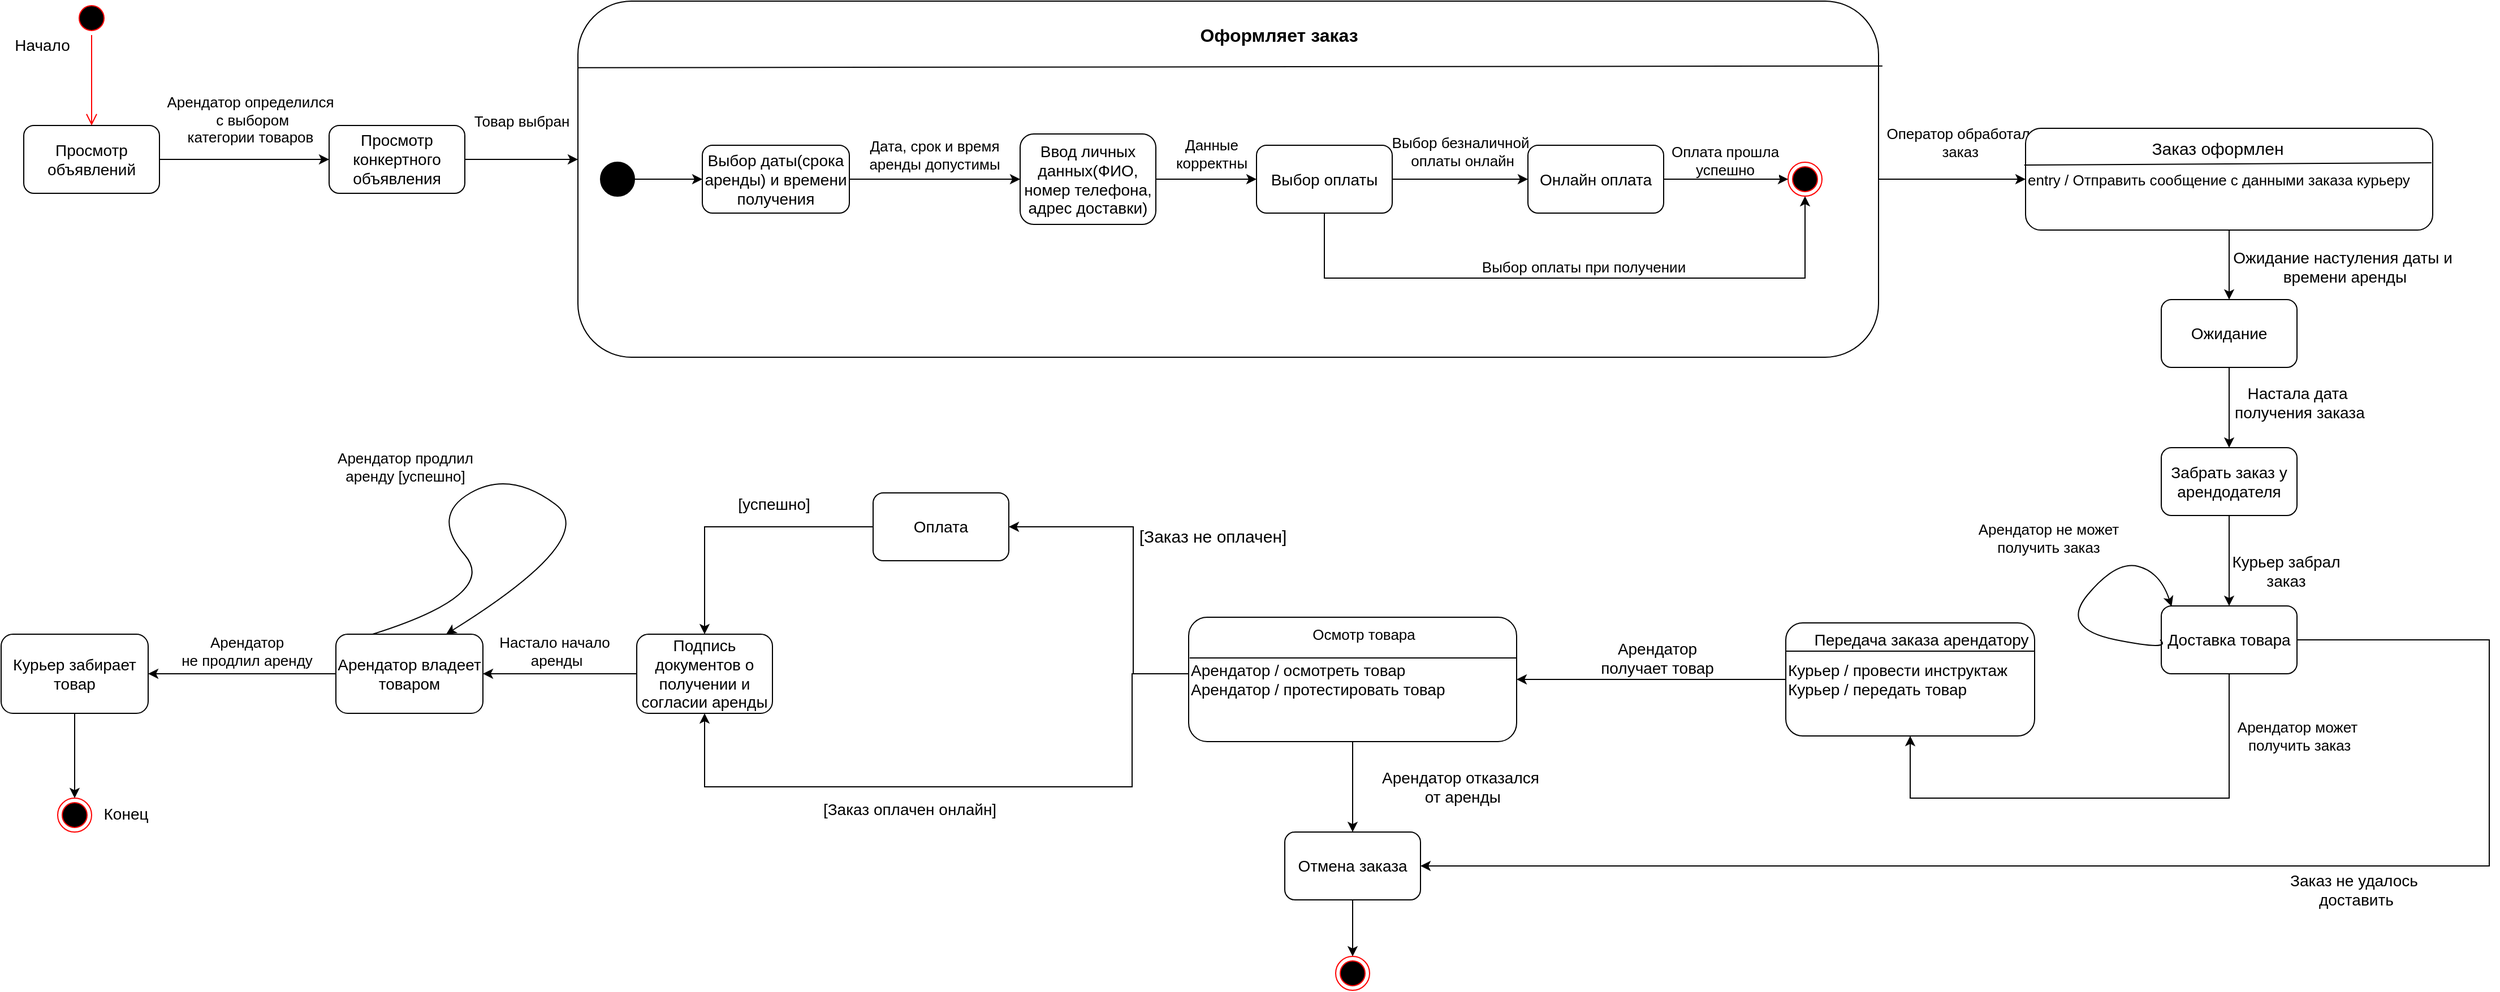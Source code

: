 <mxfile version="14.7.3" type="device"><diagram id="S5lI8ypr8yZuZLCn_UJg" name="Page-1"><mxGraphModel dx="2213" dy="1089" grid="1" gridSize="10" guides="1" tooltips="1" connect="1" arrows="1" fold="1" page="1" pageScale="1" pageWidth="827" pageHeight="1169" math="0" shadow="0"><root><mxCell id="0"/><mxCell id="1" parent="0"/><mxCell id="Zg61umcvqMYJEZmZICex-1" value="" style="ellipse;html=1;shape=startState;fillColor=#000000;strokeColor=#ff0000;" vertex="1" parent="1"><mxGeometry x="285" y="845" width="30" height="30" as="geometry"/></mxCell><mxCell id="Zg61umcvqMYJEZmZICex-2" value="" style="edgeStyle=orthogonalEdgeStyle;html=1;verticalAlign=bottom;endArrow=open;endSize=8;strokeColor=#ff0000;entryX=0.5;entryY=0;entryDx=0;entryDy=0;" edge="1" source="Zg61umcvqMYJEZmZICex-1" parent="1" target="Zg61umcvqMYJEZmZICex-4"><mxGeometry relative="1" as="geometry"><mxPoint x="270" y="985" as="targetPoint"/></mxGeometry></mxCell><mxCell id="Zg61umcvqMYJEZmZICex-36" value="Начало" style="edgeLabel;html=1;align=center;verticalAlign=middle;resizable=0;points=[];fontSize=14;" vertex="1" connectable="0" parent="Zg61umcvqMYJEZmZICex-2"><mxGeometry x="-0.138" y="1" relative="1" as="geometry"><mxPoint x="-45" y="-26" as="offset"/></mxGeometry></mxCell><mxCell id="Zg61umcvqMYJEZmZICex-6" value="&lt;font style=&quot;font-size: 13px&quot;&gt;Арендатор определился&lt;br&gt;&amp;nbsp;с выбором &lt;br&gt;категории товаров&lt;/font&gt;" style="edgeStyle=orthogonalEdgeStyle;rounded=0;orthogonalLoop=1;jettySize=auto;html=1;exitX=1;exitY=0.5;exitDx=0;exitDy=0;entryX=0;entryY=0.5;entryDx=0;entryDy=0;" edge="1" parent="1" source="Zg61umcvqMYJEZmZICex-4" target="Zg61umcvqMYJEZmZICex-5"><mxGeometry x="0.067" y="35" relative="1" as="geometry"><mxPoint as="offset"/></mxGeometry></mxCell><mxCell id="Zg61umcvqMYJEZmZICex-4" value="&lt;font style=&quot;font-size: 14px&quot;&gt;Просмотр объявлений&lt;/font&gt;" style="rounded=1;whiteSpace=wrap;html=1;" vertex="1" parent="1"><mxGeometry x="240" y="955" width="120" height="60" as="geometry"/></mxCell><mxCell id="Zg61umcvqMYJEZmZICex-8" value="&lt;font style=&quot;font-size: 13px&quot;&gt;Товар выбран&lt;/font&gt;" style="edgeStyle=orthogonalEdgeStyle;rounded=0;orthogonalLoop=1;jettySize=auto;html=1;exitX=1;exitY=0.5;exitDx=0;exitDy=0;" edge="1" parent="1" source="Zg61umcvqMYJEZmZICex-5"><mxGeometry y="35" relative="1" as="geometry"><mxPoint x="730" y="985" as="targetPoint"/><mxPoint as="offset"/></mxGeometry></mxCell><mxCell id="Zg61umcvqMYJEZmZICex-5" value="&lt;font style=&quot;font-size: 14px&quot;&gt;Просмотр конкертного объявления&lt;/font&gt;" style="rounded=1;whiteSpace=wrap;html=1;" vertex="1" parent="1"><mxGeometry x="510" y="955" width="120" height="60" as="geometry"/></mxCell><mxCell id="Zg61umcvqMYJEZmZICex-33" value="&lt;font style=&quot;font-size: 13px;&quot;&gt;Оператор обработал&lt;br style=&quot;font-size: 13px;&quot;&gt;&amp;nbsp;заказ&lt;/font&gt;" style="edgeStyle=orthogonalEdgeStyle;rounded=0;orthogonalLoop=1;jettySize=auto;html=1;exitX=1;exitY=0.5;exitDx=0;exitDy=0;entryX=0;entryY=0.5;entryDx=0;entryDy=0;fontSize=13;" edge="1" parent="1" source="Zg61umcvqMYJEZmZICex-9" target="Zg61umcvqMYJEZmZICex-26"><mxGeometry x="0.077" y="33" relative="1" as="geometry"><mxPoint as="offset"/></mxGeometry></mxCell><mxCell id="Zg61umcvqMYJEZmZICex-9" value="" style="rounded=1;whiteSpace=wrap;html=1;" vertex="1" parent="1"><mxGeometry x="730" y="845" width="1150" height="315" as="geometry"/></mxCell><mxCell id="Zg61umcvqMYJEZmZICex-11" value="" style="endArrow=none;html=1;exitX=0;exitY=0.187;exitDx=0;exitDy=0;exitPerimeter=0;entryX=1.003;entryY=0.182;entryDx=0;entryDy=0;entryPerimeter=0;" edge="1" parent="1" source="Zg61umcvqMYJEZmZICex-9" target="Zg61umcvqMYJEZmZICex-9"><mxGeometry width="50" height="50" relative="1" as="geometry"><mxPoint x="1120" y="940" as="sourcePoint"/><mxPoint x="1370" y="936" as="targetPoint"/><Array as="points"/></mxGeometry></mxCell><mxCell id="Zg61umcvqMYJEZmZICex-12" value="&lt;span style=&quot;font-size: 16px;&quot;&gt;&lt;b style=&quot;font-size: 16px;&quot;&gt;Оформляет заказ&lt;/b&gt;&lt;/span&gt;" style="text;html=1;strokeColor=none;fillColor=none;align=center;verticalAlign=middle;whiteSpace=wrap;rounded=0;fontSize=16;" vertex="1" parent="1"><mxGeometry x="1045" y="860" width="610" height="30" as="geometry"/></mxCell><mxCell id="Zg61umcvqMYJEZmZICex-18" style="edgeStyle=orthogonalEdgeStyle;rounded=0;orthogonalLoop=1;jettySize=auto;html=1;exitX=1;exitY=0.5;exitDx=0;exitDy=0;entryX=0;entryY=0.5;entryDx=0;entryDy=0;" edge="1" parent="1" source="Zg61umcvqMYJEZmZICex-13" target="Zg61umcvqMYJEZmZICex-14"><mxGeometry relative="1" as="geometry"/></mxCell><mxCell id="Zg61umcvqMYJEZmZICex-13" value="" style="ellipse;whiteSpace=wrap;html=1;aspect=fixed;fillColor=#000000;" vertex="1" parent="1"><mxGeometry x="750" y="987.5" width="30" height="30" as="geometry"/></mxCell><mxCell id="Zg61umcvqMYJEZmZICex-19" value="&lt;font style=&quot;font-size: 13px&quot;&gt;Дата, срок и время &lt;br&gt;аренды допустимы&lt;/font&gt;" style="edgeStyle=orthogonalEdgeStyle;rounded=0;orthogonalLoop=1;jettySize=auto;html=1;exitX=1;exitY=0.5;exitDx=0;exitDy=0;entryX=0;entryY=0.5;entryDx=0;entryDy=0;" edge="1" parent="1" source="Zg61umcvqMYJEZmZICex-14" target="Zg61umcvqMYJEZmZICex-15"><mxGeometry x="-0.008" y="22" relative="1" as="geometry"><mxPoint as="offset"/></mxGeometry></mxCell><mxCell id="Zg61umcvqMYJEZmZICex-14" value="&lt;font style=&quot;font-size: 14px&quot;&gt;Выбор даты(срока аренды) и времени получения&lt;/font&gt;" style="rounded=1;whiteSpace=wrap;html=1;" vertex="1" parent="1"><mxGeometry x="840" y="972.5" width="130" height="60" as="geometry"/></mxCell><mxCell id="Zg61umcvqMYJEZmZICex-20" value="&lt;font style=&quot;font-size: 13px&quot;&gt;Данные &lt;br&gt;корректны&lt;/font&gt;" style="edgeStyle=orthogonalEdgeStyle;rounded=0;orthogonalLoop=1;jettySize=auto;html=1;exitX=1;exitY=0.5;exitDx=0;exitDy=0;entryX=0;entryY=0.5;entryDx=0;entryDy=0;" edge="1" parent="1" source="Zg61umcvqMYJEZmZICex-15" target="Zg61umcvqMYJEZmZICex-16"><mxGeometry x="0.101" y="23" relative="1" as="geometry"><mxPoint as="offset"/></mxGeometry></mxCell><mxCell id="Zg61umcvqMYJEZmZICex-15" value="&lt;font style=&quot;font-size: 14px&quot;&gt;Ввод личных данных(ФИО, номер телефона, адрес доставки)&lt;/font&gt;" style="rounded=1;whiteSpace=wrap;html=1;" vertex="1" parent="1"><mxGeometry x="1121" y="962.5" width="120" height="80" as="geometry"/></mxCell><mxCell id="Zg61umcvqMYJEZmZICex-28" value="&lt;font style=&quot;font-size: 13px&quot;&gt;Выбор безналичной&lt;br&gt;&amp;nbsp;оплаты онлайн&lt;/font&gt;" style="edgeStyle=orthogonalEdgeStyle;rounded=0;orthogonalLoop=1;jettySize=auto;html=1;exitX=1;exitY=0.5;exitDx=0;exitDy=0;entryX=0;entryY=0.5;entryDx=0;entryDy=0;" edge="1" parent="1" source="Zg61umcvqMYJEZmZICex-16" target="Zg61umcvqMYJEZmZICex-27"><mxGeometry y="25" relative="1" as="geometry"><mxPoint as="offset"/></mxGeometry></mxCell><mxCell id="Zg61umcvqMYJEZmZICex-31" style="edgeStyle=orthogonalEdgeStyle;rounded=0;orthogonalLoop=1;jettySize=auto;html=1;entryX=0.5;entryY=1;entryDx=0;entryDy=0;" edge="1" parent="1" target="Zg61umcvqMYJEZmZICex-17"><mxGeometry relative="1" as="geometry"><mxPoint x="1390" y="1033" as="sourcePoint"/><Array as="points"><mxPoint x="1390" y="1090"/><mxPoint x="1815" y="1090"/></Array></mxGeometry></mxCell><mxCell id="Zg61umcvqMYJEZmZICex-32" value="&lt;font style=&quot;font-size: 13px&quot;&gt;Выбор оплаты при получении&lt;/font&gt;" style="edgeLabel;html=1;align=center;verticalAlign=middle;resizable=0;points=[];" vertex="1" connectable="0" parent="Zg61umcvqMYJEZmZICex-31"><mxGeometry x="-0.284" y="-1" relative="1" as="geometry"><mxPoint x="87" y="-11" as="offset"/></mxGeometry></mxCell><mxCell id="Zg61umcvqMYJEZmZICex-16" value="&lt;font style=&quot;font-size: 14px&quot;&gt;Выбор оплаты&lt;/font&gt;" style="rounded=1;whiteSpace=wrap;html=1;" vertex="1" parent="1"><mxGeometry x="1330" y="972.5" width="120" height="60" as="geometry"/></mxCell><mxCell id="Zg61umcvqMYJEZmZICex-17" value="" style="ellipse;html=1;shape=endState;fillColor=#000000;strokeColor=#ff0000;" vertex="1" parent="1"><mxGeometry x="1800" y="987.5" width="30" height="30" as="geometry"/></mxCell><mxCell id="Zg61umcvqMYJEZmZICex-38" value="Настала дата&lt;br style=&quot;font-size: 14px;&quot;&gt;&amp;nbsp;получения заказа" style="edgeStyle=orthogonalEdgeStyle;rounded=0;orthogonalLoop=1;jettySize=auto;html=1;exitX=0.5;exitY=1;exitDx=0;exitDy=0;entryX=0.5;entryY=0;entryDx=0;entryDy=0;fontSize=14;" edge="1" parent="1" source="Zg61umcvqMYJEZmZICex-75" target="Zg61umcvqMYJEZmZICex-53"><mxGeometry x="-0.127" y="60" relative="1" as="geometry"><mxPoint x="2260" y="1162.5" as="targetPoint"/><mxPoint as="offset"/></mxGeometry></mxCell><mxCell id="Zg61umcvqMYJEZmZICex-76" value="Ожидание настуления даты и&lt;br style=&quot;font-size: 14px;&quot;&gt;&amp;nbsp;времени аренды" style="edgeStyle=orthogonalEdgeStyle;rounded=0;orthogonalLoop=1;jettySize=auto;html=1;exitX=0.5;exitY=1;exitDx=0;exitDy=0;entryX=0.5;entryY=0;entryDx=0;entryDy=0;fontSize=14;" edge="1" parent="1" source="Zg61umcvqMYJEZmZICex-26" target="Zg61umcvqMYJEZmZICex-75"><mxGeometry x="0.057" y="100" relative="1" as="geometry"><mxPoint as="offset"/></mxGeometry></mxCell><mxCell id="Zg61umcvqMYJEZmZICex-26" value="entry / Отправить сообщение с данными заказа курьеру&lt;br style=&quot;font-size: 13px;&quot;&gt;" style="rounded=1;whiteSpace=wrap;html=1;align=left;fontSize=13;" vertex="1" parent="1"><mxGeometry x="2010" y="957.5" width="360" height="90" as="geometry"/></mxCell><mxCell id="Zg61umcvqMYJEZmZICex-29" style="edgeStyle=orthogonalEdgeStyle;rounded=0;orthogonalLoop=1;jettySize=auto;html=1;exitX=1;exitY=0.5;exitDx=0;exitDy=0;entryX=0;entryY=0.5;entryDx=0;entryDy=0;" edge="1" parent="1" source="Zg61umcvqMYJEZmZICex-27" target="Zg61umcvqMYJEZmZICex-17"><mxGeometry relative="1" as="geometry"/></mxCell><mxCell id="Zg61umcvqMYJEZmZICex-35" value="&lt;font style=&quot;font-size: 13px&quot;&gt;Оплата прошла &lt;br&gt;успешно&lt;/font&gt;" style="edgeLabel;html=1;align=center;verticalAlign=middle;resizable=0;points=[];" vertex="1" connectable="0" parent="Zg61umcvqMYJEZmZICex-29"><mxGeometry x="-0.28" y="-1" relative="1" as="geometry"><mxPoint x="14" y="-18" as="offset"/></mxGeometry></mxCell><mxCell id="Zg61umcvqMYJEZmZICex-27" value="&lt;font style=&quot;font-size: 14px&quot;&gt;Онлайн оплата&lt;/font&gt;" style="rounded=1;whiteSpace=wrap;html=1;" vertex="1" parent="1"><mxGeometry x="1570" y="972.5" width="120" height="60" as="geometry"/></mxCell><mxCell id="Zg61umcvqMYJEZmZICex-49" value="Курьер забрал &lt;br style=&quot;font-size: 14px;&quot;&gt;заказ" style="edgeStyle=orthogonalEdgeStyle;rounded=0;orthogonalLoop=1;jettySize=auto;html=1;exitX=0.5;exitY=1;exitDx=0;exitDy=0;entryX=0.5;entryY=0;entryDx=0;entryDy=0;fontSize=14;" edge="1" parent="1" source="Zg61umcvqMYJEZmZICex-53" target="Zg61umcvqMYJEZmZICex-39"><mxGeometry x="0.208" y="50" relative="1" as="geometry"><mxPoint x="2260" y="1250" as="sourcePoint"/><mxPoint x="2270" y="1460" as="targetPoint"/><mxPoint as="offset"/></mxGeometry></mxCell><mxCell id="Zg61umcvqMYJEZmZICex-52" value="Арендатор может&lt;br style=&quot;font-size: 13px;&quot;&gt;&amp;nbsp;получить заказ" style="edgeStyle=orthogonalEdgeStyle;rounded=0;orthogonalLoop=1;jettySize=auto;html=1;exitX=0.5;exitY=1;exitDx=0;exitDy=0;entryX=0.5;entryY=1;entryDx=0;entryDy=0;fontSize=13;" edge="1" parent="1" source="Zg61umcvqMYJEZmZICex-39" target="Zg61umcvqMYJEZmZICex-51"><mxGeometry x="-0.754" y="60" relative="1" as="geometry"><mxPoint x="2290" y="1510" as="targetPoint"/><Array as="points"><mxPoint x="2190" y="1550"/><mxPoint x="1908" y="1550"/></Array><mxPoint as="offset"/></mxGeometry></mxCell><mxCell id="Zg61umcvqMYJEZmZICex-116" style="edgeStyle=orthogonalEdgeStyle;rounded=0;orthogonalLoop=1;jettySize=auto;html=1;exitX=1;exitY=0.5;exitDx=0;exitDy=0;entryX=1;entryY=0.5;entryDx=0;entryDy=0;" edge="1" parent="1" source="Zg61umcvqMYJEZmZICex-39" target="Zg61umcvqMYJEZmZICex-77"><mxGeometry relative="1" as="geometry"><Array as="points"><mxPoint x="2420" y="1410"/><mxPoint x="2420" y="1610"/></Array></mxGeometry></mxCell><mxCell id="Zg61umcvqMYJEZmZICex-117" value="Заказ не удалось&lt;br style=&quot;font-size: 14px;&quot;&gt;&amp;nbsp;доставить" style="edgeLabel;html=1;align=center;verticalAlign=middle;resizable=0;points=[];fontSize=14;" vertex="1" connectable="0" parent="Zg61umcvqMYJEZmZICex-116"><mxGeometry x="-0.468" y="3" relative="1" as="geometry"><mxPoint x="-123" y="41" as="offset"/></mxGeometry></mxCell><mxCell id="Zg61umcvqMYJEZmZICex-39" value="Доставка товара" style="rounded=1;whiteSpace=wrap;html=1;fontSize=14;" vertex="1" parent="1"><mxGeometry x="2130" y="1380" width="120" height="60" as="geometry"/></mxCell><mxCell id="Zg61umcvqMYJEZmZICex-42" value="&lt;font style=&quot;font-size: 15px;&quot;&gt;Заказ оформлен&lt;/font&gt;" style="text;html=1;strokeColor=none;fillColor=none;align=center;verticalAlign=middle;whiteSpace=wrap;rounded=0;fontSize=15;" vertex="1" parent="1"><mxGeometry x="2010" y="955" width="340" height="40" as="geometry"/></mxCell><mxCell id="Zg61umcvqMYJEZmZICex-46" style="edgeStyle=orthogonalEdgeStyle;rounded=0;orthogonalLoop=1;jettySize=auto;html=1;exitX=0.5;exitY=1;exitDx=0;exitDy=0;" edge="1" parent="1" source="Zg61umcvqMYJEZmZICex-26" target="Zg61umcvqMYJEZmZICex-26"><mxGeometry relative="1" as="geometry"/></mxCell><mxCell id="Zg61umcvqMYJEZmZICex-48" value="" style="endArrow=none;html=1;exitX=-0.003;exitY=0.361;exitDx=0;exitDy=0;exitPerimeter=0;entryX=0.997;entryY=0.339;entryDx=0;entryDy=0;entryPerimeter=0;" edge="1" parent="1" source="Zg61umcvqMYJEZmZICex-26" target="Zg61umcvqMYJEZmZICex-26"><mxGeometry width="50" height="50" relative="1" as="geometry"><mxPoint x="2180" y="990" as="sourcePoint"/><mxPoint x="2230" y="940" as="targetPoint"/></mxGeometry></mxCell><mxCell id="Zg61umcvqMYJEZmZICex-64" style="edgeStyle=orthogonalEdgeStyle;rounded=0;orthogonalLoop=1;jettySize=auto;html=1;exitX=0;exitY=0.5;exitDx=0;exitDy=0;entryX=1;entryY=0.5;entryDx=0;entryDy=0;" edge="1" parent="1" source="Zg61umcvqMYJEZmZICex-51" target="Zg61umcvqMYJEZmZICex-55"><mxGeometry relative="1" as="geometry"/></mxCell><mxCell id="Zg61umcvqMYJEZmZICex-65" value="Арендатор &lt;br style=&quot;font-size: 14px;&quot;&gt;получает товар" style="edgeLabel;html=1;align=center;verticalAlign=middle;resizable=0;points=[];fontSize=14;" vertex="1" connectable="0" parent="Zg61umcvqMYJEZmZICex-64"><mxGeometry x="-0.194" y="-1" relative="1" as="geometry"><mxPoint x="-18" y="-18" as="offset"/></mxGeometry></mxCell><mxCell id="Zg61umcvqMYJEZmZICex-51" value="&lt;span style=&quot;font-size: 14px;&quot;&gt;Курьер / провести инструктаж&lt;br style=&quot;font-size: 14px;&quot;&gt;&lt;/span&gt;Курьер / передать товар" style="rounded=1;whiteSpace=wrap;html=1;align=left;fontSize=14;" vertex="1" parent="1"><mxGeometry x="1798" y="1395" width="220" height="100" as="geometry"/></mxCell><mxCell id="Zg61umcvqMYJEZmZICex-53" value="Забрать заказ у арендодателя" style="rounded=1;whiteSpace=wrap;html=1;fontSize=14;" vertex="1" parent="1"><mxGeometry x="2130" y="1240" width="120" height="60" as="geometry"/></mxCell><mxCell id="Zg61umcvqMYJEZmZICex-69" value="[успешно]" style="edgeStyle=orthogonalEdgeStyle;rounded=0;orthogonalLoop=1;jettySize=auto;html=1;entryX=0.5;entryY=0;entryDx=0;entryDy=0;exitX=0;exitY=0.5;exitDx=0;exitDy=0;fontSize=14;" edge="1" parent="1" source="Zg61umcvqMYJEZmZICex-97" target="Zg61umcvqMYJEZmZICex-68"><mxGeometry x="-0.28" y="-20" relative="1" as="geometry"><mxPoint x="1450" y="1440" as="sourcePoint"/><mxPoint as="offset"/></mxGeometry></mxCell><mxCell id="Zg61umcvqMYJEZmZICex-78" value="Арендатор отказался&lt;br style=&quot;font-size: 14px;&quot;&gt;&amp;nbsp;от аренды" style="edgeStyle=orthogonalEdgeStyle;rounded=0;orthogonalLoop=1;jettySize=auto;html=1;exitX=0.5;exitY=1;exitDx=0;exitDy=0;entryX=0.5;entryY=0;entryDx=0;entryDy=0;fontSize=14;" edge="1" parent="1" source="Zg61umcvqMYJEZmZICex-55" target="Zg61umcvqMYJEZmZICex-77"><mxGeometry y="95" relative="1" as="geometry"><mxPoint as="offset"/></mxGeometry></mxCell><mxCell id="Zg61umcvqMYJEZmZICex-98" value="&lt;font face=&quot;helvetica&quot; style=&quot;font-size: 15px;&quot;&gt;[Заказ не оплачен]&lt;/font&gt;" style="edgeStyle=orthogonalEdgeStyle;rounded=0;orthogonalLoop=1;jettySize=auto;html=1;exitX=0;exitY=0.5;exitDx=0;exitDy=0;entryX=1;entryY=0.5;entryDx=0;entryDy=0;fontSize=15;" edge="1" parent="1" source="Zg61umcvqMYJEZmZICex-55" target="Zg61umcvqMYJEZmZICex-97"><mxGeometry x="0.2" y="-70" relative="1" as="geometry"><Array as="points"><mxPoint x="1270" y="1440"/><mxPoint x="1221" y="1440"/><mxPoint x="1221" y="1310"/></Array><mxPoint as="offset"/></mxGeometry></mxCell><mxCell id="Zg61umcvqMYJEZmZICex-103" style="edgeStyle=orthogonalEdgeStyle;rounded=0;orthogonalLoop=1;jettySize=auto;html=1;exitX=0;exitY=0.5;exitDx=0;exitDy=0;entryX=0.5;entryY=1;entryDx=0;entryDy=0;" edge="1" parent="1" source="Zg61umcvqMYJEZmZICex-55" target="Zg61umcvqMYJEZmZICex-68"><mxGeometry relative="1" as="geometry"><Array as="points"><mxPoint x="1220" y="1440"/><mxPoint x="1220" y="1540"/><mxPoint x="842" y="1540"/></Array></mxGeometry></mxCell><mxCell id="Zg61umcvqMYJEZmZICex-104" value="[Заказ оплачен онлайн]" style="edgeLabel;html=1;align=center;verticalAlign=middle;resizable=0;points=[];fontSize=14;" vertex="1" connectable="0" parent="Zg61umcvqMYJEZmZICex-103"><mxGeometry x="-0.081" y="-1" relative="1" as="geometry"><mxPoint x="-77" y="21" as="offset"/></mxGeometry></mxCell><mxCell id="Zg61umcvqMYJEZmZICex-55" value="&lt;p style=&quot;line-height: 120%; font-size: 14px;&quot;&gt;Арендатор / осмотреть товар&lt;br style=&quot;font-size: 14px;&quot;&gt;Арендатор&amp;nbsp;&lt;span style=&quot;font-size: 14px;&quot;&gt;/ протестировать товар&lt;/span&gt;&lt;/p&gt;" style="rounded=1;whiteSpace=wrap;html=1;align=left;fontSize=14;" vertex="1" parent="1"><mxGeometry x="1270" y="1390" width="290" height="110" as="geometry"/></mxCell><mxCell id="Zg61umcvqMYJEZmZICex-58" value="&lt;font style=&quot;font-size: 13px;&quot;&gt;Осмотр товара&lt;/font&gt;" style="text;html=1;strokeColor=none;fillColor=none;align=center;verticalAlign=middle;whiteSpace=wrap;rounded=0;fontSize=13;" vertex="1" parent="1"><mxGeometry x="1290" y="1390" width="270" height="30" as="geometry"/></mxCell><mxCell id="Zg61umcvqMYJEZmZICex-60" value="" style="endArrow=none;html=1;exitX=0.003;exitY=0.327;exitDx=0;exitDy=0;exitPerimeter=0;entryX=1;entryY=0.327;entryDx=0;entryDy=0;entryPerimeter=0;" edge="1" parent="1" source="Zg61umcvqMYJEZmZICex-55" target="Zg61umcvqMYJEZmZICex-55"><mxGeometry width="50" height="50" relative="1" as="geometry"><mxPoint x="1890" y="1420" as="sourcePoint"/><mxPoint x="1940" y="1370" as="targetPoint"/></mxGeometry></mxCell><mxCell id="Zg61umcvqMYJEZmZICex-67" value="Арендатор не может&lt;br style=&quot;font-size: 13px;&quot;&gt;получить заказ" style="curved=1;endArrow=classic;html=1;fontSize=13;entryX=0.076;entryY=0.008;entryDx=0;entryDy=0;entryPerimeter=0;" edge="1" parent="1" target="Zg61umcvqMYJEZmZICex-39"><mxGeometry x="0.286" y="59" width="50" height="50" relative="1" as="geometry"><mxPoint x="2129" y="1410" as="sourcePoint"/><mxPoint x="2140" y="1389" as="targetPoint"/><Array as="points"><mxPoint x="2140" y="1420"/><mxPoint x="2040" y="1400"/><mxPoint x="2090" y="1340"/><mxPoint x="2129" y="1350"/></Array><mxPoint as="offset"/></mxGeometry></mxCell><mxCell id="Zg61umcvqMYJEZmZICex-85" value="Настало начало&lt;br style=&quot;font-size: 13px;&quot;&gt;&amp;nbsp;аренды" style="edgeStyle=orthogonalEdgeStyle;rounded=0;orthogonalLoop=1;jettySize=auto;html=1;exitX=0;exitY=0.5;exitDx=0;exitDy=0;entryX=1;entryY=0.5;entryDx=0;entryDy=0;fontSize=13;" edge="1" parent="1" source="Zg61umcvqMYJEZmZICex-68" target="Zg61umcvqMYJEZmZICex-84"><mxGeometry x="0.072" y="-20" relative="1" as="geometry"><mxPoint as="offset"/></mxGeometry></mxCell><mxCell id="Zg61umcvqMYJEZmZICex-68" value="Подпись документов о получении и согласии аренды" style="rounded=1;whiteSpace=wrap;html=1;fontSize=14;" vertex="1" parent="1"><mxGeometry x="782" y="1405" width="120" height="70" as="geometry"/></mxCell><mxCell id="Zg61umcvqMYJEZmZICex-75" value="Ожидание" style="rounded=1;whiteSpace=wrap;html=1;fontSize=14;" vertex="1" parent="1"><mxGeometry x="2130" y="1109" width="120" height="60" as="geometry"/></mxCell><mxCell id="Zg61umcvqMYJEZmZICex-80" style="edgeStyle=orthogonalEdgeStyle;rounded=0;orthogonalLoop=1;jettySize=auto;html=1;exitX=0.5;exitY=1;exitDx=0;exitDy=0;entryX=0.5;entryY=0;entryDx=0;entryDy=0;" edge="1" parent="1" source="Zg61umcvqMYJEZmZICex-77" target="Zg61umcvqMYJEZmZICex-79"><mxGeometry relative="1" as="geometry"/></mxCell><mxCell id="Zg61umcvqMYJEZmZICex-77" value="Отмена заказа" style="rounded=1;whiteSpace=wrap;html=1;fontSize=14;" vertex="1" parent="1"><mxGeometry x="1355" y="1580" width="120" height="60" as="geometry"/></mxCell><mxCell id="Zg61umcvqMYJEZmZICex-79" value="" style="ellipse;html=1;shape=endState;fillColor=#000000;strokeColor=#ff0000;" vertex="1" parent="1"><mxGeometry x="1400" y="1690" width="30" height="30" as="geometry"/></mxCell><mxCell id="Zg61umcvqMYJEZmZICex-81" value="Передача заказа арендатору" style="text;html=1;strokeColor=none;fillColor=none;align=center;verticalAlign=middle;whiteSpace=wrap;rounded=0;fontSize=14;" vertex="1" parent="1"><mxGeometry x="1818" y="1400" width="200" height="20" as="geometry"/></mxCell><mxCell id="Zg61umcvqMYJEZmZICex-82" value="" style="endArrow=none;html=1;entryX=1;entryY=0.25;entryDx=0;entryDy=0;exitX=0;exitY=0.25;exitDx=0;exitDy=0;" edge="1" parent="1" source="Zg61umcvqMYJEZmZICex-51" target="Zg61umcvqMYJEZmZICex-51"><mxGeometry width="50" height="50" relative="1" as="geometry"><mxPoint x="1910" y="1640" as="sourcePoint"/><mxPoint x="1960" y="1590" as="targetPoint"/></mxGeometry></mxCell><mxCell id="Zg61umcvqMYJEZmZICex-84" value="Арендатор владеет товаром" style="rounded=1;whiteSpace=wrap;html=1;fontSize=14;" vertex="1" parent="1"><mxGeometry x="516" y="1405" width="130" height="70" as="geometry"/></mxCell><mxCell id="Zg61umcvqMYJEZmZICex-94" style="edgeStyle=orthogonalEdgeStyle;rounded=0;orthogonalLoop=1;jettySize=auto;html=1;exitX=0;exitY=0.5;exitDx=0;exitDy=0;entryX=1;entryY=0.5;entryDx=0;entryDy=0;" edge="1" parent="1" source="Zg61umcvqMYJEZmZICex-84" target="Zg61umcvqMYJEZmZICex-93"><mxGeometry relative="1" as="geometry"><mxPoint x="410" y="1440" as="sourcePoint"/></mxGeometry></mxCell><mxCell id="Zg61umcvqMYJEZmZICex-95" value="Арендатор &lt;br style=&quot;font-size: 13px;&quot;&gt;не продлил аренду" style="edgeLabel;html=1;align=center;verticalAlign=middle;resizable=0;points=[];fontSize=13;" vertex="1" connectable="0" parent="Zg61umcvqMYJEZmZICex-94"><mxGeometry x="-0.274" y="1" relative="1" as="geometry"><mxPoint x="-19" y="-21" as="offset"/></mxGeometry></mxCell><mxCell id="Zg61umcvqMYJEZmZICex-113" value="&lt;font style=&quot;font-size: 14px&quot;&gt;Конец&lt;/font&gt;" style="edgeStyle=orthogonalEdgeStyle;rounded=0;orthogonalLoop=1;jettySize=auto;html=1;exitX=0.5;exitY=1;exitDx=0;exitDy=0;entryX=0.5;entryY=0;entryDx=0;entryDy=0;" edge="1" parent="1" source="Zg61umcvqMYJEZmZICex-93" target="Zg61umcvqMYJEZmZICex-112"><mxGeometry x="1" y="47" relative="1" as="geometry"><mxPoint x="-2" y="14" as="offset"/></mxGeometry></mxCell><mxCell id="Zg61umcvqMYJEZmZICex-93" value="Курьер забирает товар" style="rounded=1;whiteSpace=wrap;html=1;fontSize=14;" vertex="1" parent="1"><mxGeometry x="220" y="1405" width="130" height="70" as="geometry"/></mxCell><mxCell id="Zg61umcvqMYJEZmZICex-97" value="Оплата" style="rounded=1;whiteSpace=wrap;html=1;fontSize=14;" vertex="1" parent="1"><mxGeometry x="991" y="1280" width="120" height="60" as="geometry"/></mxCell><mxCell id="Zg61umcvqMYJEZmZICex-110" value="" style="curved=1;endArrow=classic;html=1;exitX=0.25;exitY=0;exitDx=0;exitDy=0;entryX=0.75;entryY=0;entryDx=0;entryDy=0;" edge="1" parent="1" source="Zg61umcvqMYJEZmZICex-84" target="Zg61umcvqMYJEZmZICex-84"><mxGeometry width="50" height="50" relative="1" as="geometry"><mxPoint x="670" y="1440" as="sourcePoint"/><mxPoint x="720" y="1390" as="targetPoint"/><Array as="points"><mxPoint x="660" y="1370"/><mxPoint x="600" y="1300"/><mxPoint x="670" y="1260"/><mxPoint x="750" y="1320"/></Array></mxGeometry></mxCell><mxCell id="Zg61umcvqMYJEZmZICex-111" value="Арендатор продлил&lt;br style=&quot;font-size: 13px;&quot;&gt;аренду [успешно]" style="edgeLabel;html=1;align=center;verticalAlign=middle;resizable=0;points=[];fontSize=13;" vertex="1" connectable="0" parent="Zg61umcvqMYJEZmZICex-110"><mxGeometry x="-0.13" relative="1" as="geometry"><mxPoint x="-50" y="-28" as="offset"/></mxGeometry></mxCell><mxCell id="Zg61umcvqMYJEZmZICex-112" value="Ко" style="ellipse;html=1;shape=endState;fillColor=#000000;strokeColor=#ff0000;align=left;" vertex="1" parent="1"><mxGeometry x="270" y="1550" width="30" height="30" as="geometry"/></mxCell></root></mxGraphModel></diagram></mxfile>